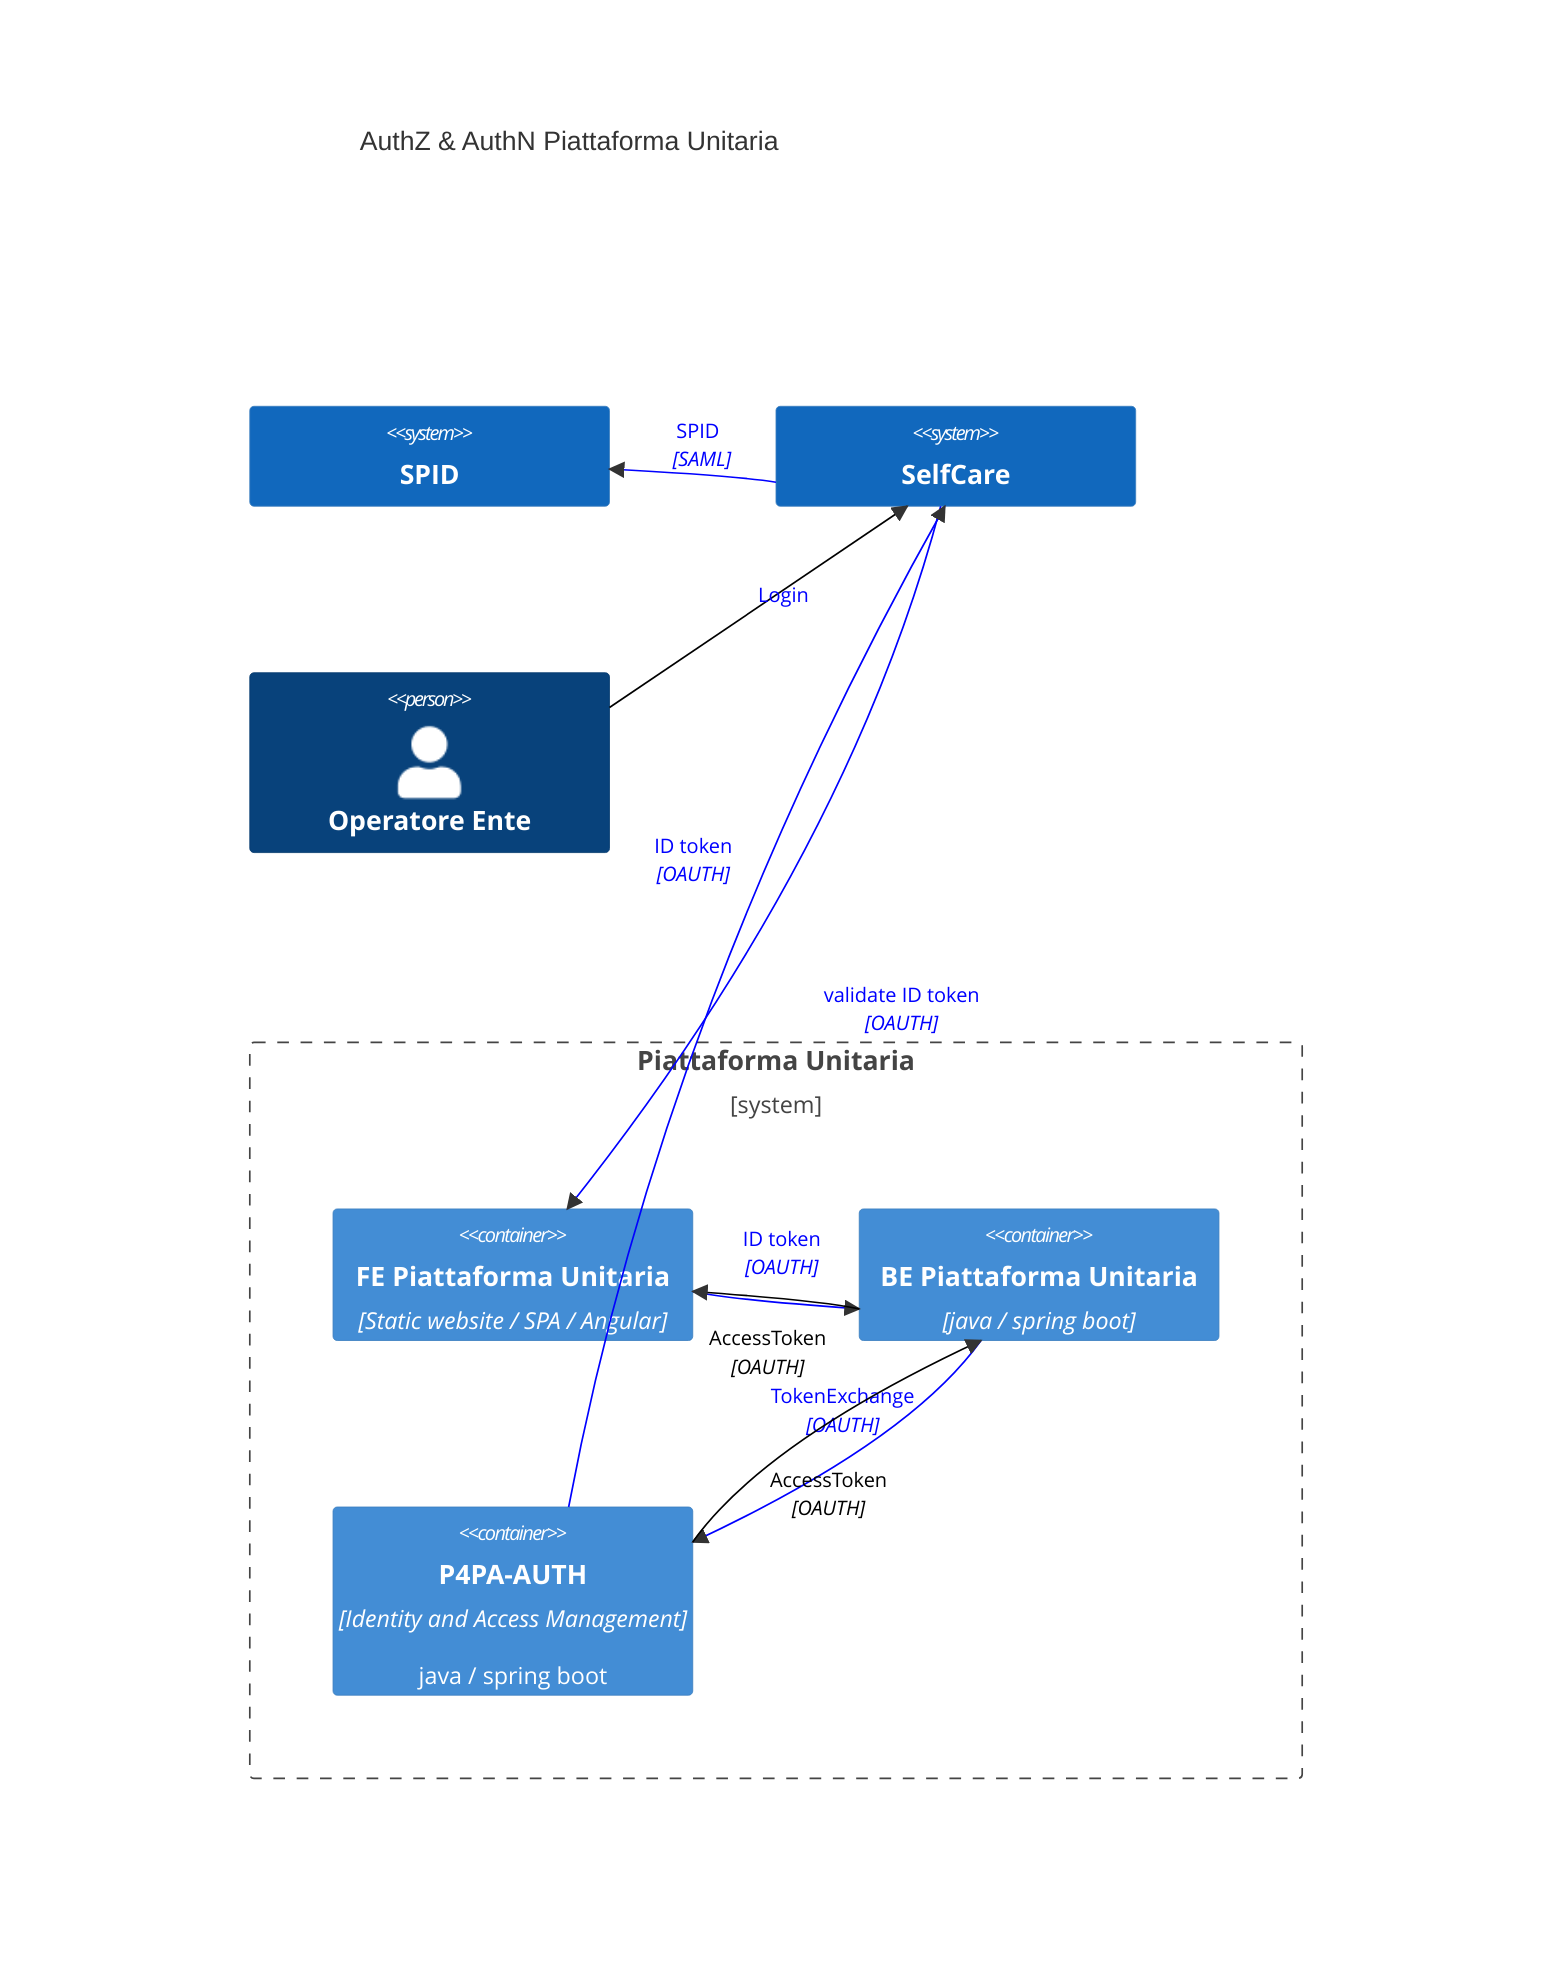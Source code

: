 C4Container
    title AuthZ & AuthN Piattaforma Unitaria

    UpdateLayoutConfig($c4ShapeInRow="3", $c4BoundaryInRow="2")


    System(spid, "SPID")
    System(sc, "SelfCare")
    Person(usr_ope, "Operatore Ente")


    Boundary(pu, "Piattaforma Unitaria") {
        Container(pu_app_fe, "FE Piattaforma Unitaria", "Static website / SPA / Angular")
        Container(pu_app_be, "BE Piattaforma Unitaria", "java / spring boot")
        Container(pu_iam, "P4PA-AUTH", "Identity and Access Management", "java / spring boot")
    }

    Rel(usr_ope, sc, "Login")
    UpdateRelStyle(usr_ope, sc, $textColor="blue", $lineColor="black", $offsetX="00", $offsetY="-10")

    Rel(sc, spid, "SPID", "SAML")
    UpdateRelStyle(sc, spid, $textColor="blue", $lineColor="blue", $offsetX="-10", $offsetY="-30")

    Rel(sc, pu_app_fe, "ID token", "OAUTH")
    UpdateRelStyle(sc, pu_app_fe, $textColor="blue", $lineColor="blue", $offsetX="-60", $offsetY="-10")

    Rel(pu_app_fe, pu_app_be, "ID token", "OAUTH")
    UpdateRelStyle(pu_app_fe, pu_app_be, $textColor="blue", $lineColor="blue", $offsetX="-20", $offsetY="-40")

    Rel(pu_iam, sc, "validate ID token", "OAUTH")
    UpdateRelStyle(pu_iam, sc, $textColor="blue", $lineColor="blue", $offsetX="40", $offsetY="-10")

    Rel(pu_app_be, pu_iam, "TokenExchange", "OAUTH")
    UpdateRelStyle(pu_app_be, pu_iam, $textColor="blue", $lineColor="blue", $offsetX="-40", $offsetY="-30")

    Rel(pu_iam, pu_app_be, "AccessToken", "OAUTH")
    UpdateRelStyle(pu_iam, pu_app_be, $textColor="black", $lineColor="black", $offsetX="-40", $offsetY="20")

    Rel(pu_app_be, pu_app_fe, "AccessToken", "OAUTH")
    UpdateRelStyle(pu_app_be, pu_app_fe, $textColor="black", $lineColor="black", $offsetX="-40", $offsetY="20")